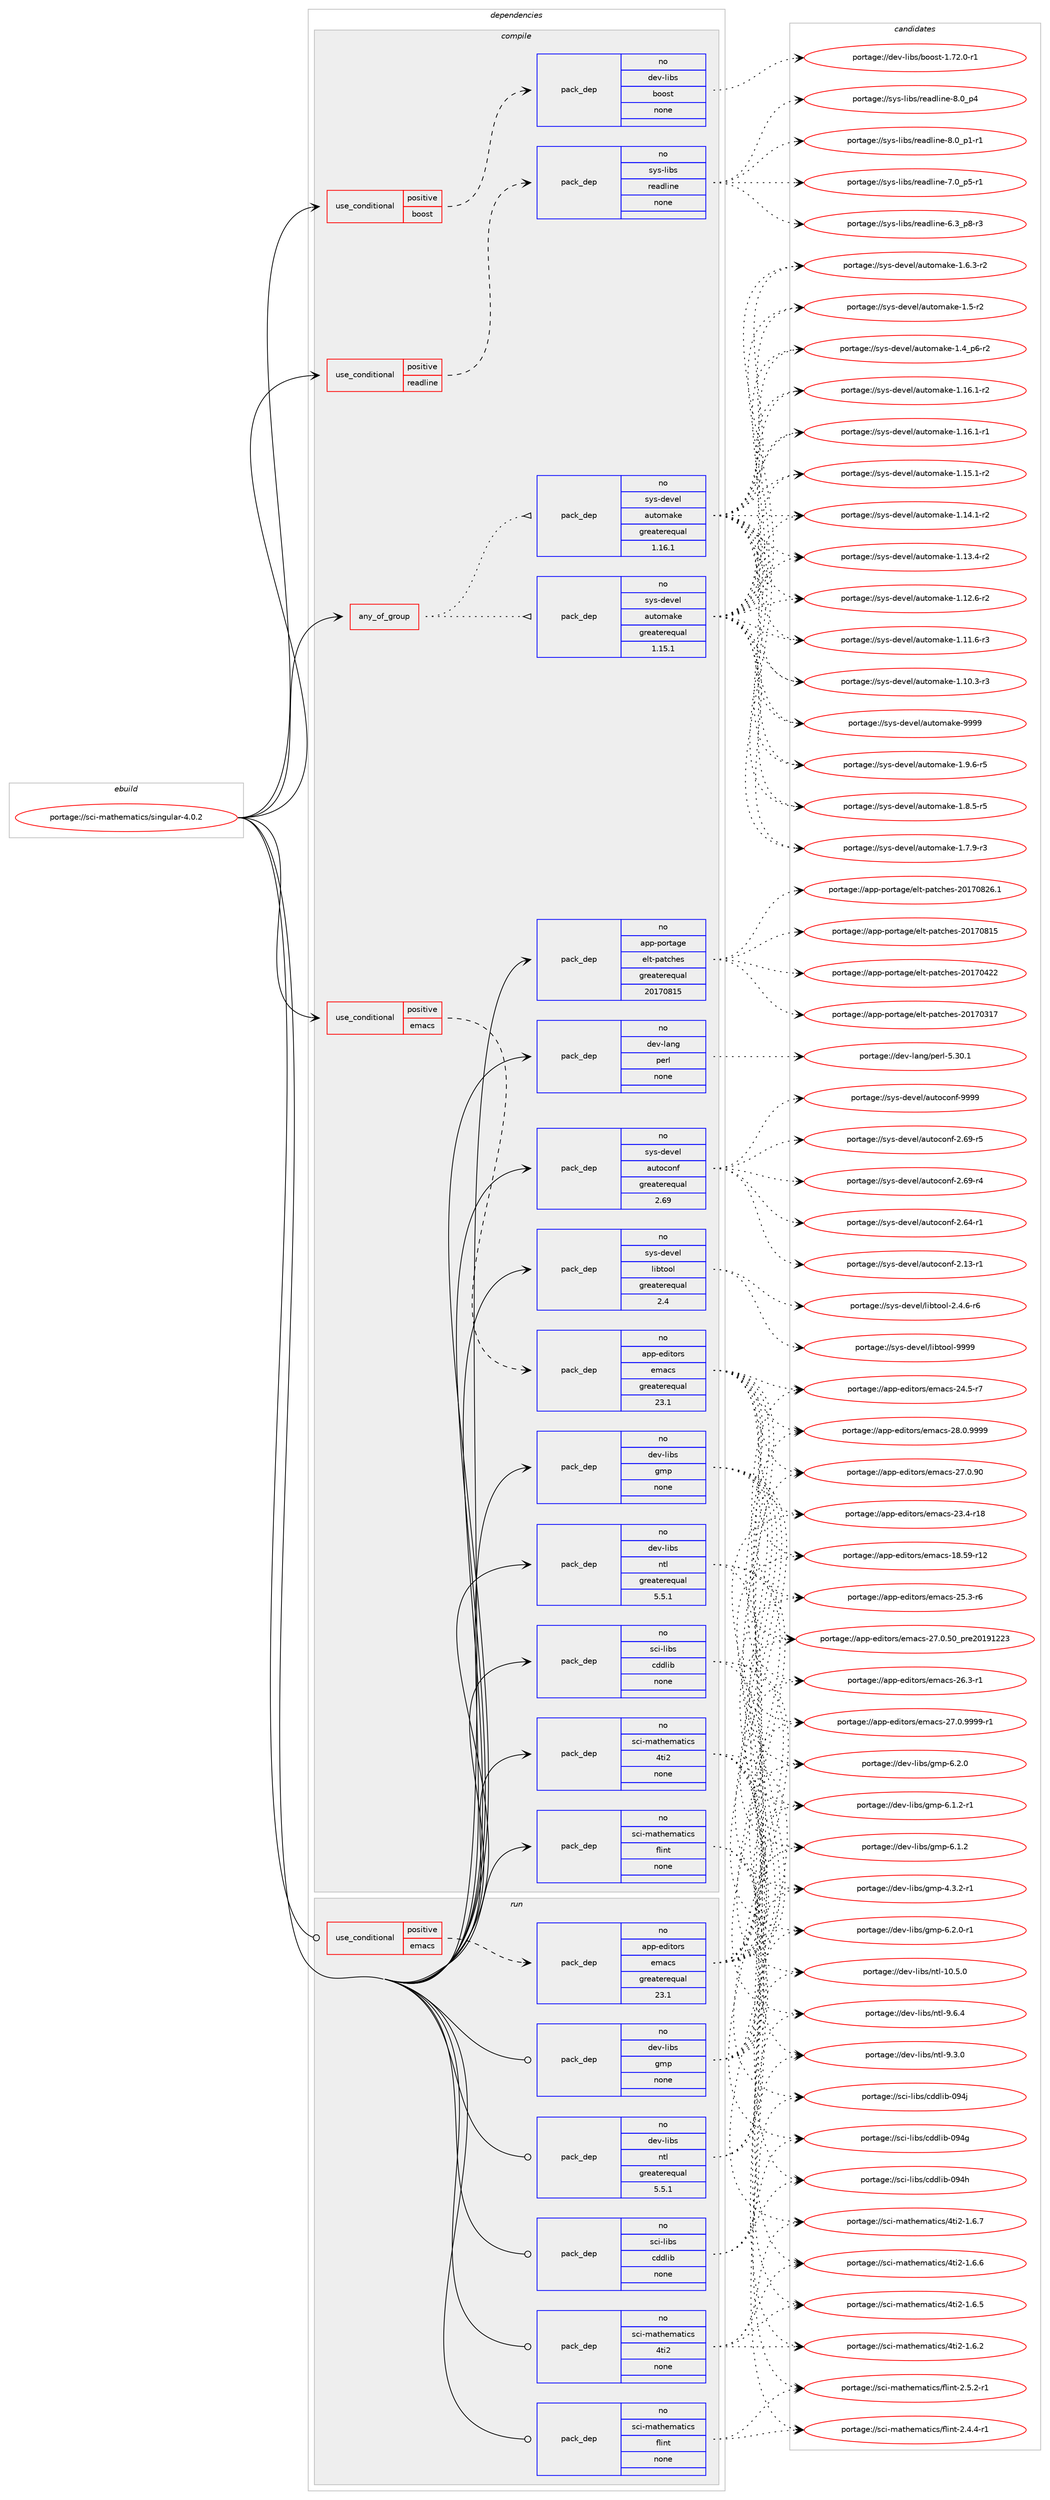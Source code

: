 digraph prolog {

# *************
# Graph options
# *************

newrank=true;
concentrate=true;
compound=true;
graph [rankdir=LR,fontname=Helvetica,fontsize=10,ranksep=1.5];#, ranksep=2.5, nodesep=0.2];
edge  [arrowhead=vee];
node  [fontname=Helvetica,fontsize=10];

# **********
# The ebuild
# **********

subgraph cluster_leftcol {
color=gray;
rank=same;
label=<<i>ebuild</i>>;
id [label="portage://sci-mathematics/singular-4.0.2", color=red, width=4, href="../sci-mathematics/singular-4.0.2.svg"];
}

# ****************
# The dependencies
# ****************

subgraph cluster_midcol {
color=gray;
label=<<i>dependencies</i>>;
subgraph cluster_compile {
fillcolor="#eeeeee";
style=filled;
label=<<i>compile</i>>;
subgraph any761 {
dependency34814 [label=<<TABLE BORDER="0" CELLBORDER="1" CELLSPACING="0" CELLPADDING="4"><TR><TD CELLPADDING="10">any_of_group</TD></TR></TABLE>>, shape=none, color=red];subgraph pack27852 {
dependency34815 [label=<<TABLE BORDER="0" CELLBORDER="1" CELLSPACING="0" CELLPADDING="4" WIDTH="220"><TR><TD ROWSPAN="6" CELLPADDING="30">pack_dep</TD></TR><TR><TD WIDTH="110">no</TD></TR><TR><TD>sys-devel</TD></TR><TR><TD>automake</TD></TR><TR><TD>greaterequal</TD></TR><TR><TD>1.16.1</TD></TR></TABLE>>, shape=none, color=blue];
}
dependency34814:e -> dependency34815:w [weight=20,style="dotted",arrowhead="oinv"];
subgraph pack27853 {
dependency34816 [label=<<TABLE BORDER="0" CELLBORDER="1" CELLSPACING="0" CELLPADDING="4" WIDTH="220"><TR><TD ROWSPAN="6" CELLPADDING="30">pack_dep</TD></TR><TR><TD WIDTH="110">no</TD></TR><TR><TD>sys-devel</TD></TR><TR><TD>automake</TD></TR><TR><TD>greaterequal</TD></TR><TR><TD>1.15.1</TD></TR></TABLE>>, shape=none, color=blue];
}
dependency34814:e -> dependency34816:w [weight=20,style="dotted",arrowhead="oinv"];
}
id:e -> dependency34814:w [weight=20,style="solid",arrowhead="vee"];
subgraph cond6199 {
dependency34817 [label=<<TABLE BORDER="0" CELLBORDER="1" CELLSPACING="0" CELLPADDING="4"><TR><TD ROWSPAN="3" CELLPADDING="10">use_conditional</TD></TR><TR><TD>positive</TD></TR><TR><TD>boost</TD></TR></TABLE>>, shape=none, color=red];
subgraph pack27854 {
dependency34818 [label=<<TABLE BORDER="0" CELLBORDER="1" CELLSPACING="0" CELLPADDING="4" WIDTH="220"><TR><TD ROWSPAN="6" CELLPADDING="30">pack_dep</TD></TR><TR><TD WIDTH="110">no</TD></TR><TR><TD>dev-libs</TD></TR><TR><TD>boost</TD></TR><TR><TD>none</TD></TR><TR><TD></TD></TR></TABLE>>, shape=none, color=blue];
}
dependency34817:e -> dependency34818:w [weight=20,style="dashed",arrowhead="vee"];
}
id:e -> dependency34817:w [weight=20,style="solid",arrowhead="vee"];
subgraph cond6200 {
dependency34819 [label=<<TABLE BORDER="0" CELLBORDER="1" CELLSPACING="0" CELLPADDING="4"><TR><TD ROWSPAN="3" CELLPADDING="10">use_conditional</TD></TR><TR><TD>positive</TD></TR><TR><TD>emacs</TD></TR></TABLE>>, shape=none, color=red];
subgraph pack27855 {
dependency34820 [label=<<TABLE BORDER="0" CELLBORDER="1" CELLSPACING="0" CELLPADDING="4" WIDTH="220"><TR><TD ROWSPAN="6" CELLPADDING="30">pack_dep</TD></TR><TR><TD WIDTH="110">no</TD></TR><TR><TD>app-editors</TD></TR><TR><TD>emacs</TD></TR><TR><TD>greaterequal</TD></TR><TR><TD>23.1</TD></TR></TABLE>>, shape=none, color=blue];
}
dependency34819:e -> dependency34820:w [weight=20,style="dashed",arrowhead="vee"];
}
id:e -> dependency34819:w [weight=20,style="solid",arrowhead="vee"];
subgraph cond6201 {
dependency34821 [label=<<TABLE BORDER="0" CELLBORDER="1" CELLSPACING="0" CELLPADDING="4"><TR><TD ROWSPAN="3" CELLPADDING="10">use_conditional</TD></TR><TR><TD>positive</TD></TR><TR><TD>readline</TD></TR></TABLE>>, shape=none, color=red];
subgraph pack27856 {
dependency34822 [label=<<TABLE BORDER="0" CELLBORDER="1" CELLSPACING="0" CELLPADDING="4" WIDTH="220"><TR><TD ROWSPAN="6" CELLPADDING="30">pack_dep</TD></TR><TR><TD WIDTH="110">no</TD></TR><TR><TD>sys-libs</TD></TR><TR><TD>readline</TD></TR><TR><TD>none</TD></TR><TR><TD></TD></TR></TABLE>>, shape=none, color=blue];
}
dependency34821:e -> dependency34822:w [weight=20,style="dashed",arrowhead="vee"];
}
id:e -> dependency34821:w [weight=20,style="solid",arrowhead="vee"];
subgraph pack27857 {
dependency34823 [label=<<TABLE BORDER="0" CELLBORDER="1" CELLSPACING="0" CELLPADDING="4" WIDTH="220"><TR><TD ROWSPAN="6" CELLPADDING="30">pack_dep</TD></TR><TR><TD WIDTH="110">no</TD></TR><TR><TD>app-portage</TD></TR><TR><TD>elt-patches</TD></TR><TR><TD>greaterequal</TD></TR><TR><TD>20170815</TD></TR></TABLE>>, shape=none, color=blue];
}
id:e -> dependency34823:w [weight=20,style="solid",arrowhead="vee"];
subgraph pack27858 {
dependency34824 [label=<<TABLE BORDER="0" CELLBORDER="1" CELLSPACING="0" CELLPADDING="4" WIDTH="220"><TR><TD ROWSPAN="6" CELLPADDING="30">pack_dep</TD></TR><TR><TD WIDTH="110">no</TD></TR><TR><TD>dev-lang</TD></TR><TR><TD>perl</TD></TR><TR><TD>none</TD></TR><TR><TD></TD></TR></TABLE>>, shape=none, color=blue];
}
id:e -> dependency34824:w [weight=20,style="solid",arrowhead="vee"];
subgraph pack27859 {
dependency34825 [label=<<TABLE BORDER="0" CELLBORDER="1" CELLSPACING="0" CELLPADDING="4" WIDTH="220"><TR><TD ROWSPAN="6" CELLPADDING="30">pack_dep</TD></TR><TR><TD WIDTH="110">no</TD></TR><TR><TD>dev-libs</TD></TR><TR><TD>gmp</TD></TR><TR><TD>none</TD></TR><TR><TD></TD></TR></TABLE>>, shape=none, color=blue];
}
id:e -> dependency34825:w [weight=20,style="solid",arrowhead="vee"];
subgraph pack27860 {
dependency34826 [label=<<TABLE BORDER="0" CELLBORDER="1" CELLSPACING="0" CELLPADDING="4" WIDTH="220"><TR><TD ROWSPAN="6" CELLPADDING="30">pack_dep</TD></TR><TR><TD WIDTH="110">no</TD></TR><TR><TD>dev-libs</TD></TR><TR><TD>ntl</TD></TR><TR><TD>greaterequal</TD></TR><TR><TD>5.5.1</TD></TR></TABLE>>, shape=none, color=blue];
}
id:e -> dependency34826:w [weight=20,style="solid",arrowhead="vee"];
subgraph pack27861 {
dependency34827 [label=<<TABLE BORDER="0" CELLBORDER="1" CELLSPACING="0" CELLPADDING="4" WIDTH="220"><TR><TD ROWSPAN="6" CELLPADDING="30">pack_dep</TD></TR><TR><TD WIDTH="110">no</TD></TR><TR><TD>sci-libs</TD></TR><TR><TD>cddlib</TD></TR><TR><TD>none</TD></TR><TR><TD></TD></TR></TABLE>>, shape=none, color=blue];
}
id:e -> dependency34827:w [weight=20,style="solid",arrowhead="vee"];
subgraph pack27862 {
dependency34828 [label=<<TABLE BORDER="0" CELLBORDER="1" CELLSPACING="0" CELLPADDING="4" WIDTH="220"><TR><TD ROWSPAN="6" CELLPADDING="30">pack_dep</TD></TR><TR><TD WIDTH="110">no</TD></TR><TR><TD>sci-mathematics</TD></TR><TR><TD>4ti2</TD></TR><TR><TD>none</TD></TR><TR><TD></TD></TR></TABLE>>, shape=none, color=blue];
}
id:e -> dependency34828:w [weight=20,style="solid",arrowhead="vee"];
subgraph pack27863 {
dependency34829 [label=<<TABLE BORDER="0" CELLBORDER="1" CELLSPACING="0" CELLPADDING="4" WIDTH="220"><TR><TD ROWSPAN="6" CELLPADDING="30">pack_dep</TD></TR><TR><TD WIDTH="110">no</TD></TR><TR><TD>sci-mathematics</TD></TR><TR><TD>flint</TD></TR><TR><TD>none</TD></TR><TR><TD></TD></TR></TABLE>>, shape=none, color=blue];
}
id:e -> dependency34829:w [weight=20,style="solid",arrowhead="vee"];
subgraph pack27864 {
dependency34830 [label=<<TABLE BORDER="0" CELLBORDER="1" CELLSPACING="0" CELLPADDING="4" WIDTH="220"><TR><TD ROWSPAN="6" CELLPADDING="30">pack_dep</TD></TR><TR><TD WIDTH="110">no</TD></TR><TR><TD>sys-devel</TD></TR><TR><TD>autoconf</TD></TR><TR><TD>greaterequal</TD></TR><TR><TD>2.69</TD></TR></TABLE>>, shape=none, color=blue];
}
id:e -> dependency34830:w [weight=20,style="solid",arrowhead="vee"];
subgraph pack27865 {
dependency34831 [label=<<TABLE BORDER="0" CELLBORDER="1" CELLSPACING="0" CELLPADDING="4" WIDTH="220"><TR><TD ROWSPAN="6" CELLPADDING="30">pack_dep</TD></TR><TR><TD WIDTH="110">no</TD></TR><TR><TD>sys-devel</TD></TR><TR><TD>libtool</TD></TR><TR><TD>greaterequal</TD></TR><TR><TD>2.4</TD></TR></TABLE>>, shape=none, color=blue];
}
id:e -> dependency34831:w [weight=20,style="solid",arrowhead="vee"];
}
subgraph cluster_compileandrun {
fillcolor="#eeeeee";
style=filled;
label=<<i>compile and run</i>>;
}
subgraph cluster_run {
fillcolor="#eeeeee";
style=filled;
label=<<i>run</i>>;
subgraph cond6202 {
dependency34832 [label=<<TABLE BORDER="0" CELLBORDER="1" CELLSPACING="0" CELLPADDING="4"><TR><TD ROWSPAN="3" CELLPADDING="10">use_conditional</TD></TR><TR><TD>positive</TD></TR><TR><TD>emacs</TD></TR></TABLE>>, shape=none, color=red];
subgraph pack27866 {
dependency34833 [label=<<TABLE BORDER="0" CELLBORDER="1" CELLSPACING="0" CELLPADDING="4" WIDTH="220"><TR><TD ROWSPAN="6" CELLPADDING="30">pack_dep</TD></TR><TR><TD WIDTH="110">no</TD></TR><TR><TD>app-editors</TD></TR><TR><TD>emacs</TD></TR><TR><TD>greaterequal</TD></TR><TR><TD>23.1</TD></TR></TABLE>>, shape=none, color=blue];
}
dependency34832:e -> dependency34833:w [weight=20,style="dashed",arrowhead="vee"];
}
id:e -> dependency34832:w [weight=20,style="solid",arrowhead="odot"];
subgraph pack27867 {
dependency34834 [label=<<TABLE BORDER="0" CELLBORDER="1" CELLSPACING="0" CELLPADDING="4" WIDTH="220"><TR><TD ROWSPAN="6" CELLPADDING="30">pack_dep</TD></TR><TR><TD WIDTH="110">no</TD></TR><TR><TD>dev-libs</TD></TR><TR><TD>gmp</TD></TR><TR><TD>none</TD></TR><TR><TD></TD></TR></TABLE>>, shape=none, color=blue];
}
id:e -> dependency34834:w [weight=20,style="solid",arrowhead="odot"];
subgraph pack27868 {
dependency34835 [label=<<TABLE BORDER="0" CELLBORDER="1" CELLSPACING="0" CELLPADDING="4" WIDTH="220"><TR><TD ROWSPAN="6" CELLPADDING="30">pack_dep</TD></TR><TR><TD WIDTH="110">no</TD></TR><TR><TD>dev-libs</TD></TR><TR><TD>ntl</TD></TR><TR><TD>greaterequal</TD></TR><TR><TD>5.5.1</TD></TR></TABLE>>, shape=none, color=blue];
}
id:e -> dependency34835:w [weight=20,style="solid",arrowhead="odot"];
subgraph pack27869 {
dependency34836 [label=<<TABLE BORDER="0" CELLBORDER="1" CELLSPACING="0" CELLPADDING="4" WIDTH="220"><TR><TD ROWSPAN="6" CELLPADDING="30">pack_dep</TD></TR><TR><TD WIDTH="110">no</TD></TR><TR><TD>sci-libs</TD></TR><TR><TD>cddlib</TD></TR><TR><TD>none</TD></TR><TR><TD></TD></TR></TABLE>>, shape=none, color=blue];
}
id:e -> dependency34836:w [weight=20,style="solid",arrowhead="odot"];
subgraph pack27870 {
dependency34837 [label=<<TABLE BORDER="0" CELLBORDER="1" CELLSPACING="0" CELLPADDING="4" WIDTH="220"><TR><TD ROWSPAN="6" CELLPADDING="30">pack_dep</TD></TR><TR><TD WIDTH="110">no</TD></TR><TR><TD>sci-mathematics</TD></TR><TR><TD>4ti2</TD></TR><TR><TD>none</TD></TR><TR><TD></TD></TR></TABLE>>, shape=none, color=blue];
}
id:e -> dependency34837:w [weight=20,style="solid",arrowhead="odot"];
subgraph pack27871 {
dependency34838 [label=<<TABLE BORDER="0" CELLBORDER="1" CELLSPACING="0" CELLPADDING="4" WIDTH="220"><TR><TD ROWSPAN="6" CELLPADDING="30">pack_dep</TD></TR><TR><TD WIDTH="110">no</TD></TR><TR><TD>sci-mathematics</TD></TR><TR><TD>flint</TD></TR><TR><TD>none</TD></TR><TR><TD></TD></TR></TABLE>>, shape=none, color=blue];
}
id:e -> dependency34838:w [weight=20,style="solid",arrowhead="odot"];
}
}

# **************
# The candidates
# **************

subgraph cluster_choices {
rank=same;
color=gray;
label=<<i>candidates</i>>;

subgraph choice27852 {
color=black;
nodesep=1;
choice115121115451001011181011084797117116111109971071014557575757 [label="portage://sys-devel/automake-9999", color=red, width=4,href="../sys-devel/automake-9999.svg"];
choice115121115451001011181011084797117116111109971071014549465746544511453 [label="portage://sys-devel/automake-1.9.6-r5", color=red, width=4,href="../sys-devel/automake-1.9.6-r5.svg"];
choice115121115451001011181011084797117116111109971071014549465646534511453 [label="portage://sys-devel/automake-1.8.5-r5", color=red, width=4,href="../sys-devel/automake-1.8.5-r5.svg"];
choice115121115451001011181011084797117116111109971071014549465546574511451 [label="portage://sys-devel/automake-1.7.9-r3", color=red, width=4,href="../sys-devel/automake-1.7.9-r3.svg"];
choice115121115451001011181011084797117116111109971071014549465446514511450 [label="portage://sys-devel/automake-1.6.3-r2", color=red, width=4,href="../sys-devel/automake-1.6.3-r2.svg"];
choice11512111545100101118101108479711711611110997107101454946534511450 [label="portage://sys-devel/automake-1.5-r2", color=red, width=4,href="../sys-devel/automake-1.5-r2.svg"];
choice115121115451001011181011084797117116111109971071014549465295112544511450 [label="portage://sys-devel/automake-1.4_p6-r2", color=red, width=4,href="../sys-devel/automake-1.4_p6-r2.svg"];
choice11512111545100101118101108479711711611110997107101454946495446494511450 [label="portage://sys-devel/automake-1.16.1-r2", color=red, width=4,href="../sys-devel/automake-1.16.1-r2.svg"];
choice11512111545100101118101108479711711611110997107101454946495446494511449 [label="portage://sys-devel/automake-1.16.1-r1", color=red, width=4,href="../sys-devel/automake-1.16.1-r1.svg"];
choice11512111545100101118101108479711711611110997107101454946495346494511450 [label="portage://sys-devel/automake-1.15.1-r2", color=red, width=4,href="../sys-devel/automake-1.15.1-r2.svg"];
choice11512111545100101118101108479711711611110997107101454946495246494511450 [label="portage://sys-devel/automake-1.14.1-r2", color=red, width=4,href="../sys-devel/automake-1.14.1-r2.svg"];
choice11512111545100101118101108479711711611110997107101454946495146524511450 [label="portage://sys-devel/automake-1.13.4-r2", color=red, width=4,href="../sys-devel/automake-1.13.4-r2.svg"];
choice11512111545100101118101108479711711611110997107101454946495046544511450 [label="portage://sys-devel/automake-1.12.6-r2", color=red, width=4,href="../sys-devel/automake-1.12.6-r2.svg"];
choice11512111545100101118101108479711711611110997107101454946494946544511451 [label="portage://sys-devel/automake-1.11.6-r3", color=red, width=4,href="../sys-devel/automake-1.11.6-r3.svg"];
choice11512111545100101118101108479711711611110997107101454946494846514511451 [label="portage://sys-devel/automake-1.10.3-r3", color=red, width=4,href="../sys-devel/automake-1.10.3-r3.svg"];
dependency34815:e -> choice115121115451001011181011084797117116111109971071014557575757:w [style=dotted,weight="100"];
dependency34815:e -> choice115121115451001011181011084797117116111109971071014549465746544511453:w [style=dotted,weight="100"];
dependency34815:e -> choice115121115451001011181011084797117116111109971071014549465646534511453:w [style=dotted,weight="100"];
dependency34815:e -> choice115121115451001011181011084797117116111109971071014549465546574511451:w [style=dotted,weight="100"];
dependency34815:e -> choice115121115451001011181011084797117116111109971071014549465446514511450:w [style=dotted,weight="100"];
dependency34815:e -> choice11512111545100101118101108479711711611110997107101454946534511450:w [style=dotted,weight="100"];
dependency34815:e -> choice115121115451001011181011084797117116111109971071014549465295112544511450:w [style=dotted,weight="100"];
dependency34815:e -> choice11512111545100101118101108479711711611110997107101454946495446494511450:w [style=dotted,weight="100"];
dependency34815:e -> choice11512111545100101118101108479711711611110997107101454946495446494511449:w [style=dotted,weight="100"];
dependency34815:e -> choice11512111545100101118101108479711711611110997107101454946495346494511450:w [style=dotted,weight="100"];
dependency34815:e -> choice11512111545100101118101108479711711611110997107101454946495246494511450:w [style=dotted,weight="100"];
dependency34815:e -> choice11512111545100101118101108479711711611110997107101454946495146524511450:w [style=dotted,weight="100"];
dependency34815:e -> choice11512111545100101118101108479711711611110997107101454946495046544511450:w [style=dotted,weight="100"];
dependency34815:e -> choice11512111545100101118101108479711711611110997107101454946494946544511451:w [style=dotted,weight="100"];
dependency34815:e -> choice11512111545100101118101108479711711611110997107101454946494846514511451:w [style=dotted,weight="100"];
}
subgraph choice27853 {
color=black;
nodesep=1;
choice115121115451001011181011084797117116111109971071014557575757 [label="portage://sys-devel/automake-9999", color=red, width=4,href="../sys-devel/automake-9999.svg"];
choice115121115451001011181011084797117116111109971071014549465746544511453 [label="portage://sys-devel/automake-1.9.6-r5", color=red, width=4,href="../sys-devel/automake-1.9.6-r5.svg"];
choice115121115451001011181011084797117116111109971071014549465646534511453 [label="portage://sys-devel/automake-1.8.5-r5", color=red, width=4,href="../sys-devel/automake-1.8.5-r5.svg"];
choice115121115451001011181011084797117116111109971071014549465546574511451 [label="portage://sys-devel/automake-1.7.9-r3", color=red, width=4,href="../sys-devel/automake-1.7.9-r3.svg"];
choice115121115451001011181011084797117116111109971071014549465446514511450 [label="portage://sys-devel/automake-1.6.3-r2", color=red, width=4,href="../sys-devel/automake-1.6.3-r2.svg"];
choice11512111545100101118101108479711711611110997107101454946534511450 [label="portage://sys-devel/automake-1.5-r2", color=red, width=4,href="../sys-devel/automake-1.5-r2.svg"];
choice115121115451001011181011084797117116111109971071014549465295112544511450 [label="portage://sys-devel/automake-1.4_p6-r2", color=red, width=4,href="../sys-devel/automake-1.4_p6-r2.svg"];
choice11512111545100101118101108479711711611110997107101454946495446494511450 [label="portage://sys-devel/automake-1.16.1-r2", color=red, width=4,href="../sys-devel/automake-1.16.1-r2.svg"];
choice11512111545100101118101108479711711611110997107101454946495446494511449 [label="portage://sys-devel/automake-1.16.1-r1", color=red, width=4,href="../sys-devel/automake-1.16.1-r1.svg"];
choice11512111545100101118101108479711711611110997107101454946495346494511450 [label="portage://sys-devel/automake-1.15.1-r2", color=red, width=4,href="../sys-devel/automake-1.15.1-r2.svg"];
choice11512111545100101118101108479711711611110997107101454946495246494511450 [label="portage://sys-devel/automake-1.14.1-r2", color=red, width=4,href="../sys-devel/automake-1.14.1-r2.svg"];
choice11512111545100101118101108479711711611110997107101454946495146524511450 [label="portage://sys-devel/automake-1.13.4-r2", color=red, width=4,href="../sys-devel/automake-1.13.4-r2.svg"];
choice11512111545100101118101108479711711611110997107101454946495046544511450 [label="portage://sys-devel/automake-1.12.6-r2", color=red, width=4,href="../sys-devel/automake-1.12.6-r2.svg"];
choice11512111545100101118101108479711711611110997107101454946494946544511451 [label="portage://sys-devel/automake-1.11.6-r3", color=red, width=4,href="../sys-devel/automake-1.11.6-r3.svg"];
choice11512111545100101118101108479711711611110997107101454946494846514511451 [label="portage://sys-devel/automake-1.10.3-r3", color=red, width=4,href="../sys-devel/automake-1.10.3-r3.svg"];
dependency34816:e -> choice115121115451001011181011084797117116111109971071014557575757:w [style=dotted,weight="100"];
dependency34816:e -> choice115121115451001011181011084797117116111109971071014549465746544511453:w [style=dotted,weight="100"];
dependency34816:e -> choice115121115451001011181011084797117116111109971071014549465646534511453:w [style=dotted,weight="100"];
dependency34816:e -> choice115121115451001011181011084797117116111109971071014549465546574511451:w [style=dotted,weight="100"];
dependency34816:e -> choice115121115451001011181011084797117116111109971071014549465446514511450:w [style=dotted,weight="100"];
dependency34816:e -> choice11512111545100101118101108479711711611110997107101454946534511450:w [style=dotted,weight="100"];
dependency34816:e -> choice115121115451001011181011084797117116111109971071014549465295112544511450:w [style=dotted,weight="100"];
dependency34816:e -> choice11512111545100101118101108479711711611110997107101454946495446494511450:w [style=dotted,weight="100"];
dependency34816:e -> choice11512111545100101118101108479711711611110997107101454946495446494511449:w [style=dotted,weight="100"];
dependency34816:e -> choice11512111545100101118101108479711711611110997107101454946495346494511450:w [style=dotted,weight="100"];
dependency34816:e -> choice11512111545100101118101108479711711611110997107101454946495246494511450:w [style=dotted,weight="100"];
dependency34816:e -> choice11512111545100101118101108479711711611110997107101454946495146524511450:w [style=dotted,weight="100"];
dependency34816:e -> choice11512111545100101118101108479711711611110997107101454946495046544511450:w [style=dotted,weight="100"];
dependency34816:e -> choice11512111545100101118101108479711711611110997107101454946494946544511451:w [style=dotted,weight="100"];
dependency34816:e -> choice11512111545100101118101108479711711611110997107101454946494846514511451:w [style=dotted,weight="100"];
}
subgraph choice27854 {
color=black;
nodesep=1;
choice10010111845108105981154798111111115116454946555046484511449 [label="portage://dev-libs/boost-1.72.0-r1", color=red, width=4,href="../dev-libs/boost-1.72.0-r1.svg"];
dependency34818:e -> choice10010111845108105981154798111111115116454946555046484511449:w [style=dotted,weight="100"];
}
subgraph choice27855 {
color=black;
nodesep=1;
choice971121124510110010511611111411547101109979911545505646484657575757 [label="portage://app-editors/emacs-28.0.9999", color=red, width=4,href="../app-editors/emacs-28.0.9999.svg"];
choice9711211245101100105116111114115471011099799115455055464846575757574511449 [label="portage://app-editors/emacs-27.0.9999-r1", color=red, width=4,href="../app-editors/emacs-27.0.9999-r1.svg"];
choice97112112451011001051161111141154710110997991154550554648465748 [label="portage://app-editors/emacs-27.0.90", color=red, width=4,href="../app-editors/emacs-27.0.90.svg"];
choice97112112451011001051161111141154710110997991154550554648465348951121141015048495749505051 [label="portage://app-editors/emacs-27.0.50_pre20191223", color=red, width=4,href="../app-editors/emacs-27.0.50_pre20191223.svg"];
choice971121124510110010511611111411547101109979911545505446514511449 [label="portage://app-editors/emacs-26.3-r1", color=red, width=4,href="../app-editors/emacs-26.3-r1.svg"];
choice971121124510110010511611111411547101109979911545505346514511454 [label="portage://app-editors/emacs-25.3-r6", color=red, width=4,href="../app-editors/emacs-25.3-r6.svg"];
choice971121124510110010511611111411547101109979911545505246534511455 [label="portage://app-editors/emacs-24.5-r7", color=red, width=4,href="../app-editors/emacs-24.5-r7.svg"];
choice97112112451011001051161111141154710110997991154550514652451144956 [label="portage://app-editors/emacs-23.4-r18", color=red, width=4,href="../app-editors/emacs-23.4-r18.svg"];
choice9711211245101100105116111114115471011099799115454956465357451144950 [label="portage://app-editors/emacs-18.59-r12", color=red, width=4,href="../app-editors/emacs-18.59-r12.svg"];
dependency34820:e -> choice971121124510110010511611111411547101109979911545505646484657575757:w [style=dotted,weight="100"];
dependency34820:e -> choice9711211245101100105116111114115471011099799115455055464846575757574511449:w [style=dotted,weight="100"];
dependency34820:e -> choice97112112451011001051161111141154710110997991154550554648465748:w [style=dotted,weight="100"];
dependency34820:e -> choice97112112451011001051161111141154710110997991154550554648465348951121141015048495749505051:w [style=dotted,weight="100"];
dependency34820:e -> choice971121124510110010511611111411547101109979911545505446514511449:w [style=dotted,weight="100"];
dependency34820:e -> choice971121124510110010511611111411547101109979911545505346514511454:w [style=dotted,weight="100"];
dependency34820:e -> choice971121124510110010511611111411547101109979911545505246534511455:w [style=dotted,weight="100"];
dependency34820:e -> choice97112112451011001051161111141154710110997991154550514652451144956:w [style=dotted,weight="100"];
dependency34820:e -> choice9711211245101100105116111114115471011099799115454956465357451144950:w [style=dotted,weight="100"];
}
subgraph choice27856 {
color=black;
nodesep=1;
choice11512111545108105981154711410197100108105110101455646489511252 [label="portage://sys-libs/readline-8.0_p4", color=red, width=4,href="../sys-libs/readline-8.0_p4.svg"];
choice115121115451081059811547114101971001081051101014556464895112494511449 [label="portage://sys-libs/readline-8.0_p1-r1", color=red, width=4,href="../sys-libs/readline-8.0_p1-r1.svg"];
choice115121115451081059811547114101971001081051101014555464895112534511449 [label="portage://sys-libs/readline-7.0_p5-r1", color=red, width=4,href="../sys-libs/readline-7.0_p5-r1.svg"];
choice115121115451081059811547114101971001081051101014554465195112564511451 [label="portage://sys-libs/readline-6.3_p8-r3", color=red, width=4,href="../sys-libs/readline-6.3_p8-r3.svg"];
dependency34822:e -> choice11512111545108105981154711410197100108105110101455646489511252:w [style=dotted,weight="100"];
dependency34822:e -> choice115121115451081059811547114101971001081051101014556464895112494511449:w [style=dotted,weight="100"];
dependency34822:e -> choice115121115451081059811547114101971001081051101014555464895112534511449:w [style=dotted,weight="100"];
dependency34822:e -> choice115121115451081059811547114101971001081051101014554465195112564511451:w [style=dotted,weight="100"];
}
subgraph choice27857 {
color=black;
nodesep=1;
choice971121124511211111411697103101471011081164511297116991041011154550484955485650544649 [label="portage://app-portage/elt-patches-20170826.1", color=red, width=4,href="../app-portage/elt-patches-20170826.1.svg"];
choice97112112451121111141169710310147101108116451129711699104101115455048495548564953 [label="portage://app-portage/elt-patches-20170815", color=red, width=4,href="../app-portage/elt-patches-20170815.svg"];
choice97112112451121111141169710310147101108116451129711699104101115455048495548525050 [label="portage://app-portage/elt-patches-20170422", color=red, width=4,href="../app-portage/elt-patches-20170422.svg"];
choice97112112451121111141169710310147101108116451129711699104101115455048495548514955 [label="portage://app-portage/elt-patches-20170317", color=red, width=4,href="../app-portage/elt-patches-20170317.svg"];
dependency34823:e -> choice971121124511211111411697103101471011081164511297116991041011154550484955485650544649:w [style=dotted,weight="100"];
dependency34823:e -> choice97112112451121111141169710310147101108116451129711699104101115455048495548564953:w [style=dotted,weight="100"];
dependency34823:e -> choice97112112451121111141169710310147101108116451129711699104101115455048495548525050:w [style=dotted,weight="100"];
dependency34823:e -> choice97112112451121111141169710310147101108116451129711699104101115455048495548514955:w [style=dotted,weight="100"];
}
subgraph choice27858 {
color=black;
nodesep=1;
choice10010111845108971101034711210111410845534651484649 [label="portage://dev-lang/perl-5.30.1", color=red, width=4,href="../dev-lang/perl-5.30.1.svg"];
dependency34824:e -> choice10010111845108971101034711210111410845534651484649:w [style=dotted,weight="100"];
}
subgraph choice27859 {
color=black;
nodesep=1;
choice1001011184510810598115471031091124554465046484511449 [label="portage://dev-libs/gmp-6.2.0-r1", color=red, width=4,href="../dev-libs/gmp-6.2.0-r1.svg"];
choice100101118451081059811547103109112455446504648 [label="portage://dev-libs/gmp-6.2.0", color=red, width=4,href="../dev-libs/gmp-6.2.0.svg"];
choice1001011184510810598115471031091124554464946504511449 [label="portage://dev-libs/gmp-6.1.2-r1", color=red, width=4,href="../dev-libs/gmp-6.1.2-r1.svg"];
choice100101118451081059811547103109112455446494650 [label="portage://dev-libs/gmp-6.1.2", color=red, width=4,href="../dev-libs/gmp-6.1.2.svg"];
choice1001011184510810598115471031091124552465146504511449 [label="portage://dev-libs/gmp-4.3.2-r1", color=red, width=4,href="../dev-libs/gmp-4.3.2-r1.svg"];
dependency34825:e -> choice1001011184510810598115471031091124554465046484511449:w [style=dotted,weight="100"];
dependency34825:e -> choice100101118451081059811547103109112455446504648:w [style=dotted,weight="100"];
dependency34825:e -> choice1001011184510810598115471031091124554464946504511449:w [style=dotted,weight="100"];
dependency34825:e -> choice100101118451081059811547103109112455446494650:w [style=dotted,weight="100"];
dependency34825:e -> choice1001011184510810598115471031091124552465146504511449:w [style=dotted,weight="100"];
}
subgraph choice27860 {
color=black;
nodesep=1;
choice100101118451081059811547110116108455746544652 [label="portage://dev-libs/ntl-9.6.4", color=red, width=4,href="../dev-libs/ntl-9.6.4.svg"];
choice100101118451081059811547110116108455746514648 [label="portage://dev-libs/ntl-9.3.0", color=red, width=4,href="../dev-libs/ntl-9.3.0.svg"];
choice10010111845108105981154711011610845494846534648 [label="portage://dev-libs/ntl-10.5.0", color=red, width=4,href="../dev-libs/ntl-10.5.0.svg"];
dependency34826:e -> choice100101118451081059811547110116108455746544652:w [style=dotted,weight="100"];
dependency34826:e -> choice100101118451081059811547110116108455746514648:w [style=dotted,weight="100"];
dependency34826:e -> choice10010111845108105981154711011610845494846534648:w [style=dotted,weight="100"];
}
subgraph choice27861 {
color=black;
nodesep=1;
choice11599105451081059811547991001001081059845485752106 [label="portage://sci-libs/cddlib-094j", color=red, width=4,href="../sci-libs/cddlib-094j.svg"];
choice11599105451081059811547991001001081059845485752104 [label="portage://sci-libs/cddlib-094h", color=red, width=4,href="../sci-libs/cddlib-094h.svg"];
choice11599105451081059811547991001001081059845485752103 [label="portage://sci-libs/cddlib-094g", color=red, width=4,href="../sci-libs/cddlib-094g.svg"];
dependency34827:e -> choice11599105451081059811547991001001081059845485752106:w [style=dotted,weight="100"];
dependency34827:e -> choice11599105451081059811547991001001081059845485752104:w [style=dotted,weight="100"];
dependency34827:e -> choice11599105451081059811547991001001081059845485752103:w [style=dotted,weight="100"];
}
subgraph choice27862 {
color=black;
nodesep=1;
choice1159910545109971161041011099711610599115475211610550454946544655 [label="portage://sci-mathematics/4ti2-1.6.7", color=red, width=4,href="../sci-mathematics/4ti2-1.6.7.svg"];
choice1159910545109971161041011099711610599115475211610550454946544654 [label="portage://sci-mathematics/4ti2-1.6.6", color=red, width=4,href="../sci-mathematics/4ti2-1.6.6.svg"];
choice1159910545109971161041011099711610599115475211610550454946544653 [label="portage://sci-mathematics/4ti2-1.6.5", color=red, width=4,href="../sci-mathematics/4ti2-1.6.5.svg"];
choice1159910545109971161041011099711610599115475211610550454946544650 [label="portage://sci-mathematics/4ti2-1.6.2", color=red, width=4,href="../sci-mathematics/4ti2-1.6.2.svg"];
dependency34828:e -> choice1159910545109971161041011099711610599115475211610550454946544655:w [style=dotted,weight="100"];
dependency34828:e -> choice1159910545109971161041011099711610599115475211610550454946544654:w [style=dotted,weight="100"];
dependency34828:e -> choice1159910545109971161041011099711610599115475211610550454946544653:w [style=dotted,weight="100"];
dependency34828:e -> choice1159910545109971161041011099711610599115475211610550454946544650:w [style=dotted,weight="100"];
}
subgraph choice27863 {
color=black;
nodesep=1;
choice1159910545109971161041011099711610599115471021081051101164550465346504511449 [label="portage://sci-mathematics/flint-2.5.2-r1", color=red, width=4,href="../sci-mathematics/flint-2.5.2-r1.svg"];
choice1159910545109971161041011099711610599115471021081051101164550465246524511449 [label="portage://sci-mathematics/flint-2.4.4-r1", color=red, width=4,href="../sci-mathematics/flint-2.4.4-r1.svg"];
dependency34829:e -> choice1159910545109971161041011099711610599115471021081051101164550465346504511449:w [style=dotted,weight="100"];
dependency34829:e -> choice1159910545109971161041011099711610599115471021081051101164550465246524511449:w [style=dotted,weight="100"];
}
subgraph choice27864 {
color=black;
nodesep=1;
choice115121115451001011181011084797117116111991111101024557575757 [label="portage://sys-devel/autoconf-9999", color=red, width=4,href="../sys-devel/autoconf-9999.svg"];
choice1151211154510010111810110847971171161119911111010245504654574511453 [label="portage://sys-devel/autoconf-2.69-r5", color=red, width=4,href="../sys-devel/autoconf-2.69-r5.svg"];
choice1151211154510010111810110847971171161119911111010245504654574511452 [label="portage://sys-devel/autoconf-2.69-r4", color=red, width=4,href="../sys-devel/autoconf-2.69-r4.svg"];
choice1151211154510010111810110847971171161119911111010245504654524511449 [label="portage://sys-devel/autoconf-2.64-r1", color=red, width=4,href="../sys-devel/autoconf-2.64-r1.svg"];
choice1151211154510010111810110847971171161119911111010245504649514511449 [label="portage://sys-devel/autoconf-2.13-r1", color=red, width=4,href="../sys-devel/autoconf-2.13-r1.svg"];
dependency34830:e -> choice115121115451001011181011084797117116111991111101024557575757:w [style=dotted,weight="100"];
dependency34830:e -> choice1151211154510010111810110847971171161119911111010245504654574511453:w [style=dotted,weight="100"];
dependency34830:e -> choice1151211154510010111810110847971171161119911111010245504654574511452:w [style=dotted,weight="100"];
dependency34830:e -> choice1151211154510010111810110847971171161119911111010245504654524511449:w [style=dotted,weight="100"];
dependency34830:e -> choice1151211154510010111810110847971171161119911111010245504649514511449:w [style=dotted,weight="100"];
}
subgraph choice27865 {
color=black;
nodesep=1;
choice1151211154510010111810110847108105981161111111084557575757 [label="portage://sys-devel/libtool-9999", color=red, width=4,href="../sys-devel/libtool-9999.svg"];
choice1151211154510010111810110847108105981161111111084550465246544511454 [label="portage://sys-devel/libtool-2.4.6-r6", color=red, width=4,href="../sys-devel/libtool-2.4.6-r6.svg"];
dependency34831:e -> choice1151211154510010111810110847108105981161111111084557575757:w [style=dotted,weight="100"];
dependency34831:e -> choice1151211154510010111810110847108105981161111111084550465246544511454:w [style=dotted,weight="100"];
}
subgraph choice27866 {
color=black;
nodesep=1;
choice971121124510110010511611111411547101109979911545505646484657575757 [label="portage://app-editors/emacs-28.0.9999", color=red, width=4,href="../app-editors/emacs-28.0.9999.svg"];
choice9711211245101100105116111114115471011099799115455055464846575757574511449 [label="portage://app-editors/emacs-27.0.9999-r1", color=red, width=4,href="../app-editors/emacs-27.0.9999-r1.svg"];
choice97112112451011001051161111141154710110997991154550554648465748 [label="portage://app-editors/emacs-27.0.90", color=red, width=4,href="../app-editors/emacs-27.0.90.svg"];
choice97112112451011001051161111141154710110997991154550554648465348951121141015048495749505051 [label="portage://app-editors/emacs-27.0.50_pre20191223", color=red, width=4,href="../app-editors/emacs-27.0.50_pre20191223.svg"];
choice971121124510110010511611111411547101109979911545505446514511449 [label="portage://app-editors/emacs-26.3-r1", color=red, width=4,href="../app-editors/emacs-26.3-r1.svg"];
choice971121124510110010511611111411547101109979911545505346514511454 [label="portage://app-editors/emacs-25.3-r6", color=red, width=4,href="../app-editors/emacs-25.3-r6.svg"];
choice971121124510110010511611111411547101109979911545505246534511455 [label="portage://app-editors/emacs-24.5-r7", color=red, width=4,href="../app-editors/emacs-24.5-r7.svg"];
choice97112112451011001051161111141154710110997991154550514652451144956 [label="portage://app-editors/emacs-23.4-r18", color=red, width=4,href="../app-editors/emacs-23.4-r18.svg"];
choice9711211245101100105116111114115471011099799115454956465357451144950 [label="portage://app-editors/emacs-18.59-r12", color=red, width=4,href="../app-editors/emacs-18.59-r12.svg"];
dependency34833:e -> choice971121124510110010511611111411547101109979911545505646484657575757:w [style=dotted,weight="100"];
dependency34833:e -> choice9711211245101100105116111114115471011099799115455055464846575757574511449:w [style=dotted,weight="100"];
dependency34833:e -> choice97112112451011001051161111141154710110997991154550554648465748:w [style=dotted,weight="100"];
dependency34833:e -> choice97112112451011001051161111141154710110997991154550554648465348951121141015048495749505051:w [style=dotted,weight="100"];
dependency34833:e -> choice971121124510110010511611111411547101109979911545505446514511449:w [style=dotted,weight="100"];
dependency34833:e -> choice971121124510110010511611111411547101109979911545505346514511454:w [style=dotted,weight="100"];
dependency34833:e -> choice971121124510110010511611111411547101109979911545505246534511455:w [style=dotted,weight="100"];
dependency34833:e -> choice97112112451011001051161111141154710110997991154550514652451144956:w [style=dotted,weight="100"];
dependency34833:e -> choice9711211245101100105116111114115471011099799115454956465357451144950:w [style=dotted,weight="100"];
}
subgraph choice27867 {
color=black;
nodesep=1;
choice1001011184510810598115471031091124554465046484511449 [label="portage://dev-libs/gmp-6.2.0-r1", color=red, width=4,href="../dev-libs/gmp-6.2.0-r1.svg"];
choice100101118451081059811547103109112455446504648 [label="portage://dev-libs/gmp-6.2.0", color=red, width=4,href="../dev-libs/gmp-6.2.0.svg"];
choice1001011184510810598115471031091124554464946504511449 [label="portage://dev-libs/gmp-6.1.2-r1", color=red, width=4,href="../dev-libs/gmp-6.1.2-r1.svg"];
choice100101118451081059811547103109112455446494650 [label="portage://dev-libs/gmp-6.1.2", color=red, width=4,href="../dev-libs/gmp-6.1.2.svg"];
choice1001011184510810598115471031091124552465146504511449 [label="portage://dev-libs/gmp-4.3.2-r1", color=red, width=4,href="../dev-libs/gmp-4.3.2-r1.svg"];
dependency34834:e -> choice1001011184510810598115471031091124554465046484511449:w [style=dotted,weight="100"];
dependency34834:e -> choice100101118451081059811547103109112455446504648:w [style=dotted,weight="100"];
dependency34834:e -> choice1001011184510810598115471031091124554464946504511449:w [style=dotted,weight="100"];
dependency34834:e -> choice100101118451081059811547103109112455446494650:w [style=dotted,weight="100"];
dependency34834:e -> choice1001011184510810598115471031091124552465146504511449:w [style=dotted,weight="100"];
}
subgraph choice27868 {
color=black;
nodesep=1;
choice100101118451081059811547110116108455746544652 [label="portage://dev-libs/ntl-9.6.4", color=red, width=4,href="../dev-libs/ntl-9.6.4.svg"];
choice100101118451081059811547110116108455746514648 [label="portage://dev-libs/ntl-9.3.0", color=red, width=4,href="../dev-libs/ntl-9.3.0.svg"];
choice10010111845108105981154711011610845494846534648 [label="portage://dev-libs/ntl-10.5.0", color=red, width=4,href="../dev-libs/ntl-10.5.0.svg"];
dependency34835:e -> choice100101118451081059811547110116108455746544652:w [style=dotted,weight="100"];
dependency34835:e -> choice100101118451081059811547110116108455746514648:w [style=dotted,weight="100"];
dependency34835:e -> choice10010111845108105981154711011610845494846534648:w [style=dotted,weight="100"];
}
subgraph choice27869 {
color=black;
nodesep=1;
choice11599105451081059811547991001001081059845485752106 [label="portage://sci-libs/cddlib-094j", color=red, width=4,href="../sci-libs/cddlib-094j.svg"];
choice11599105451081059811547991001001081059845485752104 [label="portage://sci-libs/cddlib-094h", color=red, width=4,href="../sci-libs/cddlib-094h.svg"];
choice11599105451081059811547991001001081059845485752103 [label="portage://sci-libs/cddlib-094g", color=red, width=4,href="../sci-libs/cddlib-094g.svg"];
dependency34836:e -> choice11599105451081059811547991001001081059845485752106:w [style=dotted,weight="100"];
dependency34836:e -> choice11599105451081059811547991001001081059845485752104:w [style=dotted,weight="100"];
dependency34836:e -> choice11599105451081059811547991001001081059845485752103:w [style=dotted,weight="100"];
}
subgraph choice27870 {
color=black;
nodesep=1;
choice1159910545109971161041011099711610599115475211610550454946544655 [label="portage://sci-mathematics/4ti2-1.6.7", color=red, width=4,href="../sci-mathematics/4ti2-1.6.7.svg"];
choice1159910545109971161041011099711610599115475211610550454946544654 [label="portage://sci-mathematics/4ti2-1.6.6", color=red, width=4,href="../sci-mathematics/4ti2-1.6.6.svg"];
choice1159910545109971161041011099711610599115475211610550454946544653 [label="portage://sci-mathematics/4ti2-1.6.5", color=red, width=4,href="../sci-mathematics/4ti2-1.6.5.svg"];
choice1159910545109971161041011099711610599115475211610550454946544650 [label="portage://sci-mathematics/4ti2-1.6.2", color=red, width=4,href="../sci-mathematics/4ti2-1.6.2.svg"];
dependency34837:e -> choice1159910545109971161041011099711610599115475211610550454946544655:w [style=dotted,weight="100"];
dependency34837:e -> choice1159910545109971161041011099711610599115475211610550454946544654:w [style=dotted,weight="100"];
dependency34837:e -> choice1159910545109971161041011099711610599115475211610550454946544653:w [style=dotted,weight="100"];
dependency34837:e -> choice1159910545109971161041011099711610599115475211610550454946544650:w [style=dotted,weight="100"];
}
subgraph choice27871 {
color=black;
nodesep=1;
choice1159910545109971161041011099711610599115471021081051101164550465346504511449 [label="portage://sci-mathematics/flint-2.5.2-r1", color=red, width=4,href="../sci-mathematics/flint-2.5.2-r1.svg"];
choice1159910545109971161041011099711610599115471021081051101164550465246524511449 [label="portage://sci-mathematics/flint-2.4.4-r1", color=red, width=4,href="../sci-mathematics/flint-2.4.4-r1.svg"];
dependency34838:e -> choice1159910545109971161041011099711610599115471021081051101164550465346504511449:w [style=dotted,weight="100"];
dependency34838:e -> choice1159910545109971161041011099711610599115471021081051101164550465246524511449:w [style=dotted,weight="100"];
}
}

}
